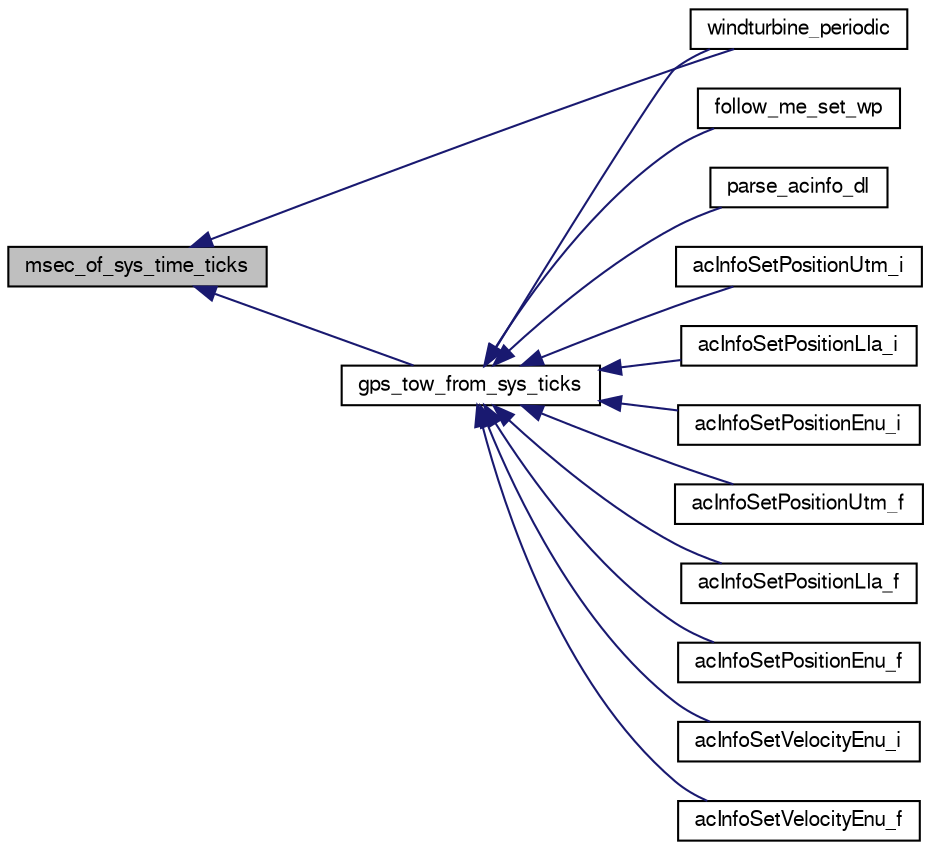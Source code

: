 digraph "msec_of_sys_time_ticks"
{
  edge [fontname="FreeSans",fontsize="10",labelfontname="FreeSans",labelfontsize="10"];
  node [fontname="FreeSans",fontsize="10",shape=record];
  rankdir="LR";
  Node1 [label="msec_of_sys_time_ticks",height=0.2,width=0.4,color="black", fillcolor="grey75", style="filled", fontcolor="black"];
  Node1 -> Node2 [dir="back",color="midnightblue",fontsize="10",style="solid",fontname="FreeSans"];
  Node2 [label="gps_tow_from_sys_ticks",height=0.2,width=0.4,color="black", fillcolor="white", style="filled",URL="$gps_8h.html#ad68ada7274989a4c9f08bc06d74ee5bd",tooltip="Convert time in sys_time ticks to GPS time of week. "];
  Node2 -> Node3 [dir="back",color="midnightblue",fontsize="10",style="solid",fontname="FreeSans"];
  Node3 [label="follow_me_set_wp",height=0.2,width=0.4,color="black", fillcolor="white", style="filled",URL="$ctrl_2follow__me_8h.html#a7e5c2903825aa9815752b1fd8105dc15",tooltip="run function "];
  Node2 -> Node4 [dir="back",color="midnightblue",fontsize="10",style="solid",fontname="FreeSans"];
  Node4 [label="windturbine_periodic",height=0.2,width=0.4,color="black", fillcolor="white", style="filled",URL="$windturbine_8h.html#a44b819ec52bc8f9fe212c89113e2b835"];
  Node2 -> Node5 [dir="back",color="midnightblue",fontsize="10",style="solid",fontname="FreeSans"];
  Node5 [label="parse_acinfo_dl",height=0.2,width=0.4,color="black", fillcolor="white", style="filled",URL="$group__ac__info.html#ga17b120995d97d500b7eb5aea22214041",tooltip="Parse all datalink or telemetry messages that contain global position of other acs Messages currently..."];
  Node2 -> Node6 [dir="back",color="midnightblue",fontsize="10",style="solid",fontname="FreeSans"];
  Node6 [label="acInfoSetPositionUtm_i",height=0.2,width=0.4,color="black", fillcolor="white", style="filled",URL="$group__ac__info.html#ga29e4bb2f49637f576849131db325e377",tooltip="Set position from UTM coordinates (int). "];
  Node2 -> Node7 [dir="back",color="midnightblue",fontsize="10",style="solid",fontname="FreeSans"];
  Node7 [label="acInfoSetPositionLla_i",height=0.2,width=0.4,color="black", fillcolor="white", style="filled",URL="$group__ac__info.html#ga274f9df7c231a1995397bad6e86a7c86",tooltip="Set position from LLA coordinates (int). "];
  Node2 -> Node8 [dir="back",color="midnightblue",fontsize="10",style="solid",fontname="FreeSans"];
  Node8 [label="acInfoSetPositionEnu_i",height=0.2,width=0.4,color="black", fillcolor="white", style="filled",URL="$group__ac__info.html#gab89f5850f23c57158ec4a2a3fbdda284",tooltip="Set position from ENU coordinates (int). "];
  Node2 -> Node9 [dir="back",color="midnightblue",fontsize="10",style="solid",fontname="FreeSans"];
  Node9 [label="acInfoSetPositionUtm_f",height=0.2,width=0.4,color="black", fillcolor="white", style="filled",URL="$group__ac__info.html#ga4b1c68d1f5b107bae3b4d13cf88989cd",tooltip="Set position from UTM coordinates (float). "];
  Node2 -> Node10 [dir="back",color="midnightblue",fontsize="10",style="solid",fontname="FreeSans"];
  Node10 [label="acInfoSetPositionLla_f",height=0.2,width=0.4,color="black", fillcolor="white", style="filled",URL="$group__ac__info.html#gaae3a5100e3ea09d3da46b4080e33034b",tooltip="Set position from LLA coordinates (float). "];
  Node2 -> Node11 [dir="back",color="midnightblue",fontsize="10",style="solid",fontname="FreeSans"];
  Node11 [label="acInfoSetPositionEnu_f",height=0.2,width=0.4,color="black", fillcolor="white", style="filled",URL="$group__ac__info.html#ga6e12f427633221b371326c25b3b59c6f",tooltip="Set position from ENU coordinates (float). "];
  Node2 -> Node12 [dir="back",color="midnightblue",fontsize="10",style="solid",fontname="FreeSans"];
  Node12 [label="acInfoSetVelocityEnu_i",height=0.2,width=0.4,color="black", fillcolor="white", style="filled",URL="$group__ac__info.html#gab7bf89b5b659d539f8257e0afd67c5cf",tooltip="Set velocity from ENU coordinates (int). "];
  Node2 -> Node13 [dir="back",color="midnightblue",fontsize="10",style="solid",fontname="FreeSans"];
  Node13 [label="acInfoSetVelocityEnu_f",height=0.2,width=0.4,color="black", fillcolor="white", style="filled",URL="$group__ac__info.html#gab3877b5ead09fcf8509082fbc94864bb",tooltip="Set velocity from ENU coordinates (float). "];
  Node1 -> Node4 [dir="back",color="midnightblue",fontsize="10",style="solid",fontname="FreeSans"];
}
